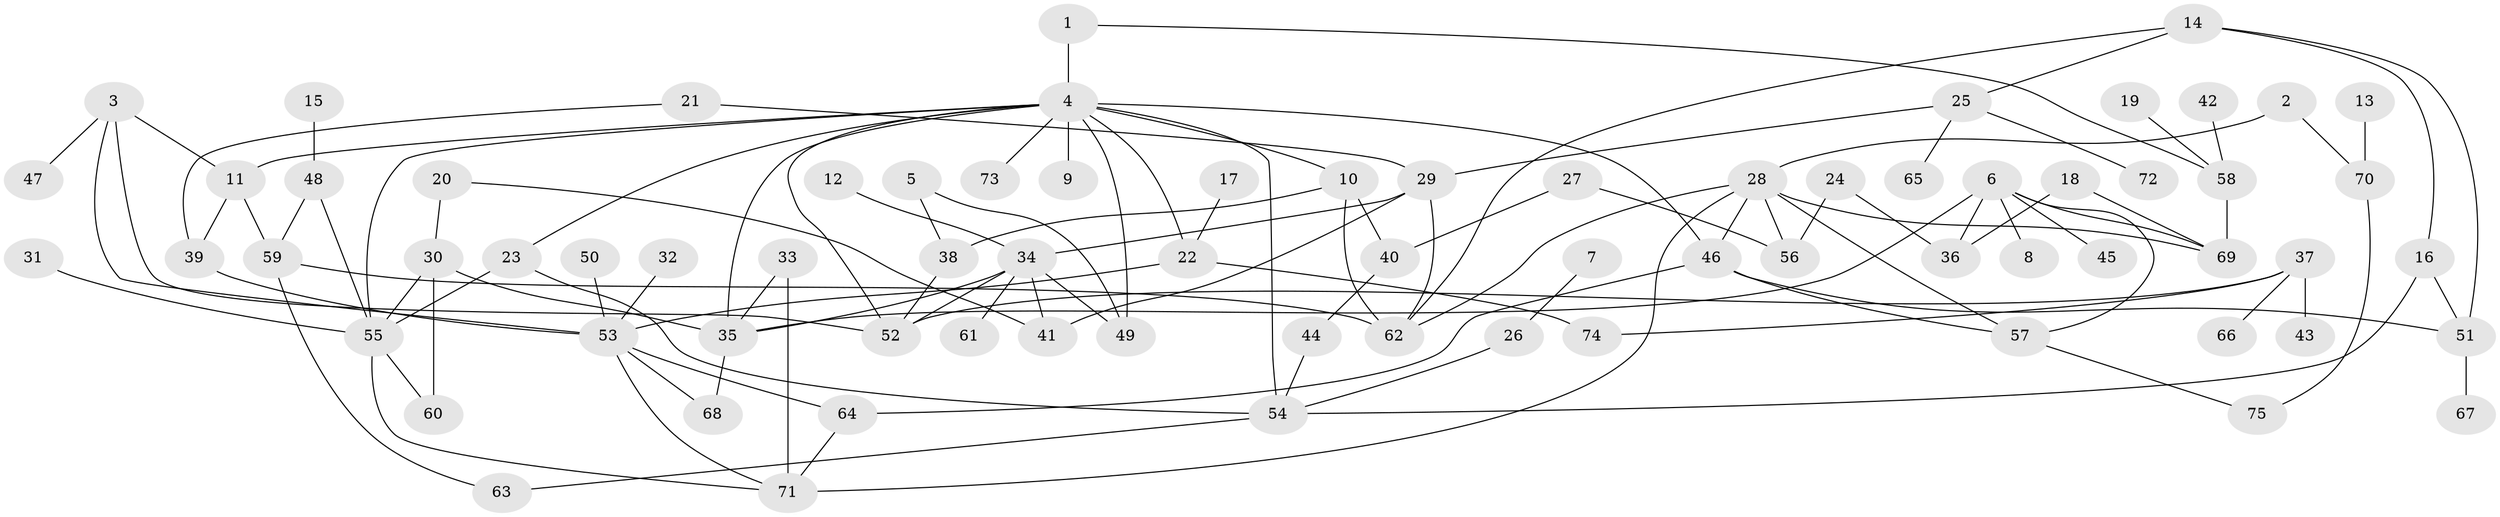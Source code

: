 // original degree distribution, {4: 0.12751677852348994, 6: 0.013422818791946308, 2: 0.28859060402684567, 7: 0.03355704697986577, 8: 0.006711409395973154, 5: 0.06040268456375839, 3: 0.1610738255033557, 1: 0.3087248322147651}
// Generated by graph-tools (version 1.1) at 2025/25/03/09/25 03:25:31]
// undirected, 75 vertices, 113 edges
graph export_dot {
graph [start="1"]
  node [color=gray90,style=filled];
  1;
  2;
  3;
  4;
  5;
  6;
  7;
  8;
  9;
  10;
  11;
  12;
  13;
  14;
  15;
  16;
  17;
  18;
  19;
  20;
  21;
  22;
  23;
  24;
  25;
  26;
  27;
  28;
  29;
  30;
  31;
  32;
  33;
  34;
  35;
  36;
  37;
  38;
  39;
  40;
  41;
  42;
  43;
  44;
  45;
  46;
  47;
  48;
  49;
  50;
  51;
  52;
  53;
  54;
  55;
  56;
  57;
  58;
  59;
  60;
  61;
  62;
  63;
  64;
  65;
  66;
  67;
  68;
  69;
  70;
  71;
  72;
  73;
  74;
  75;
  1 -- 4 [weight=2.0];
  1 -- 58 [weight=1.0];
  2 -- 28 [weight=1.0];
  2 -- 70 [weight=1.0];
  3 -- 11 [weight=1.0];
  3 -- 47 [weight=1.0];
  3 -- 52 [weight=1.0];
  3 -- 53 [weight=1.0];
  4 -- 9 [weight=1.0];
  4 -- 10 [weight=1.0];
  4 -- 11 [weight=1.0];
  4 -- 22 [weight=1.0];
  4 -- 23 [weight=1.0];
  4 -- 35 [weight=1.0];
  4 -- 46 [weight=1.0];
  4 -- 49 [weight=1.0];
  4 -- 52 [weight=1.0];
  4 -- 54 [weight=1.0];
  4 -- 55 [weight=1.0];
  4 -- 73 [weight=1.0];
  5 -- 38 [weight=1.0];
  5 -- 49 [weight=1.0];
  6 -- 8 [weight=1.0];
  6 -- 35 [weight=1.0];
  6 -- 36 [weight=1.0];
  6 -- 45 [weight=1.0];
  6 -- 57 [weight=1.0];
  6 -- 69 [weight=1.0];
  7 -- 26 [weight=1.0];
  10 -- 38 [weight=1.0];
  10 -- 40 [weight=1.0];
  10 -- 62 [weight=1.0];
  11 -- 39 [weight=1.0];
  11 -- 59 [weight=1.0];
  12 -- 34 [weight=1.0];
  13 -- 70 [weight=1.0];
  14 -- 16 [weight=1.0];
  14 -- 25 [weight=1.0];
  14 -- 51 [weight=1.0];
  14 -- 62 [weight=1.0];
  15 -- 48 [weight=1.0];
  16 -- 51 [weight=1.0];
  16 -- 54 [weight=1.0];
  17 -- 22 [weight=1.0];
  18 -- 36 [weight=1.0];
  18 -- 69 [weight=1.0];
  19 -- 58 [weight=1.0];
  20 -- 30 [weight=1.0];
  20 -- 41 [weight=1.0];
  21 -- 29 [weight=1.0];
  21 -- 39 [weight=1.0];
  22 -- 53 [weight=1.0];
  22 -- 74 [weight=1.0];
  23 -- 54 [weight=1.0];
  23 -- 55 [weight=1.0];
  24 -- 36 [weight=1.0];
  24 -- 56 [weight=1.0];
  25 -- 29 [weight=1.0];
  25 -- 65 [weight=1.0];
  25 -- 72 [weight=1.0];
  26 -- 54 [weight=1.0];
  27 -- 40 [weight=1.0];
  27 -- 56 [weight=1.0];
  28 -- 46 [weight=1.0];
  28 -- 56 [weight=1.0];
  28 -- 57 [weight=1.0];
  28 -- 62 [weight=1.0];
  28 -- 69 [weight=1.0];
  28 -- 71 [weight=1.0];
  29 -- 34 [weight=1.0];
  29 -- 41 [weight=1.0];
  29 -- 62 [weight=1.0];
  30 -- 35 [weight=2.0];
  30 -- 55 [weight=1.0];
  30 -- 60 [weight=1.0];
  31 -- 55 [weight=1.0];
  32 -- 53 [weight=1.0];
  33 -- 35 [weight=1.0];
  33 -- 71 [weight=1.0];
  34 -- 35 [weight=1.0];
  34 -- 41 [weight=1.0];
  34 -- 49 [weight=1.0];
  34 -- 52 [weight=1.0];
  34 -- 61 [weight=1.0];
  35 -- 68 [weight=1.0];
  37 -- 43 [weight=1.0];
  37 -- 52 [weight=1.0];
  37 -- 66 [weight=1.0];
  37 -- 74 [weight=1.0];
  38 -- 52 [weight=1.0];
  39 -- 53 [weight=1.0];
  40 -- 44 [weight=1.0];
  42 -- 58 [weight=1.0];
  44 -- 54 [weight=1.0];
  46 -- 51 [weight=1.0];
  46 -- 57 [weight=1.0];
  46 -- 64 [weight=1.0];
  48 -- 55 [weight=1.0];
  48 -- 59 [weight=1.0];
  50 -- 53 [weight=1.0];
  51 -- 67 [weight=1.0];
  53 -- 64 [weight=1.0];
  53 -- 68 [weight=1.0];
  53 -- 71 [weight=1.0];
  54 -- 63 [weight=1.0];
  55 -- 60 [weight=1.0];
  55 -- 71 [weight=1.0];
  57 -- 75 [weight=1.0];
  58 -- 69 [weight=1.0];
  59 -- 62 [weight=1.0];
  59 -- 63 [weight=1.0];
  64 -- 71 [weight=1.0];
  70 -- 75 [weight=1.0];
}
